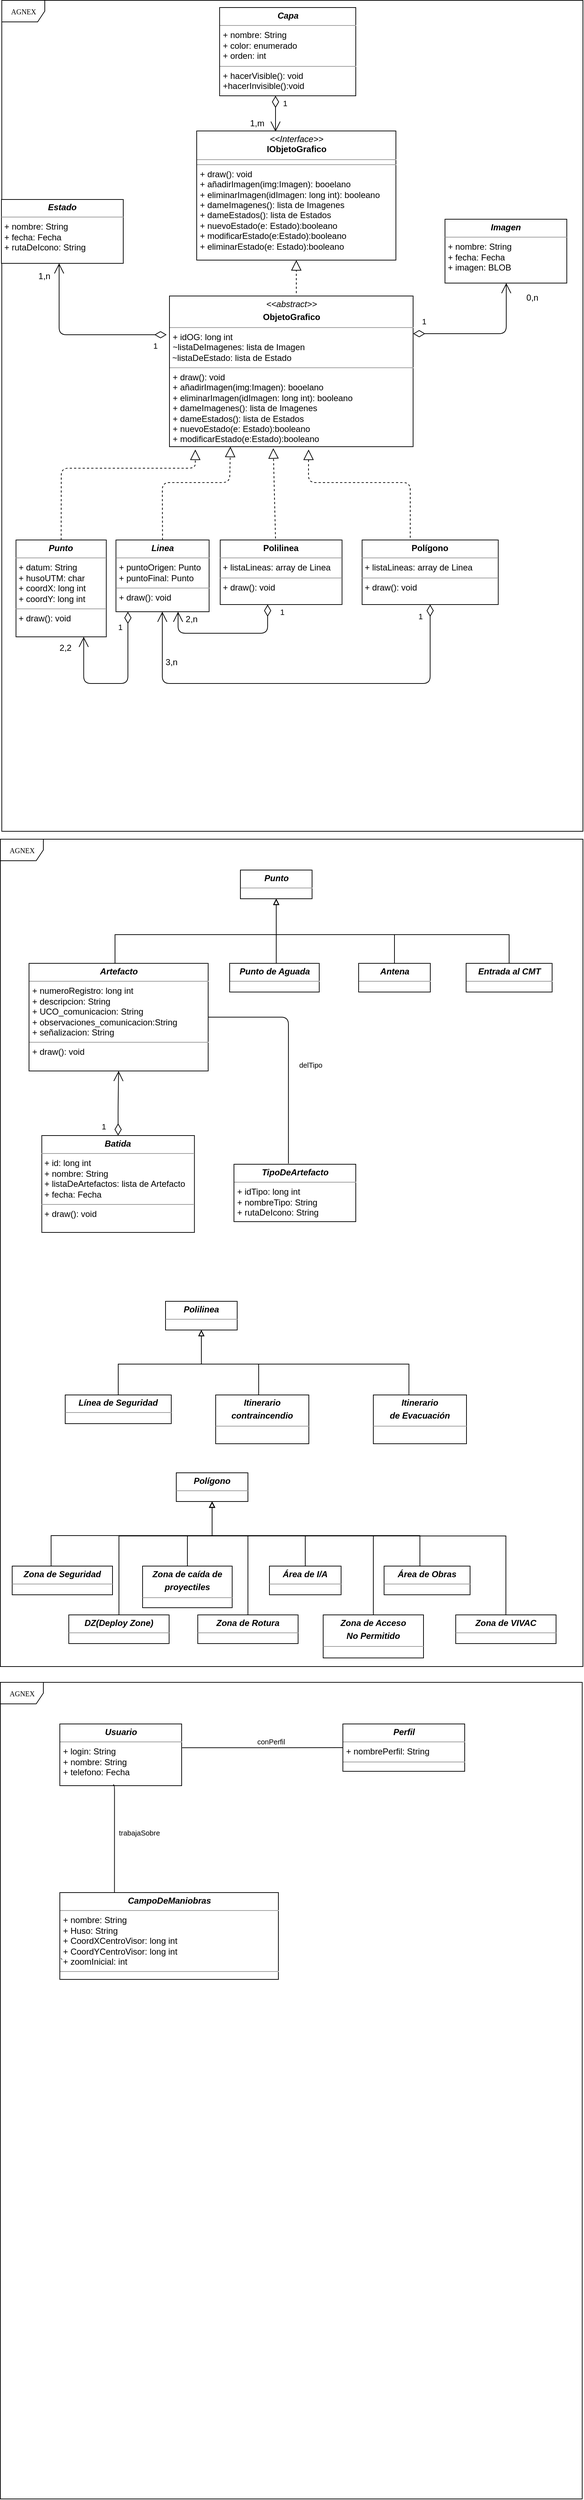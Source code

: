 <mxfile version="10.6.7" type="github"><diagram id="vqBGQb1FzvL7Ljdm6LTA" name="Page-1"><mxGraphModel dx="6148" dy="6782" grid="1" gridSize="10" guides="1" tooltips="1" connect="1" arrows="1" fold="1" page="1" pageScale="1" pageWidth="827" pageHeight="1169" math="0" shadow="0"><root><mxCell id="0"/><mxCell id="1" parent="0"/><mxCell id="7-GT6X-bDCoJMq0EPMVF-42" value="" style="group" vertex="1" connectable="0" parent="1"><mxGeometry x="-3296.5" y="-2316.5" width="812" height="1138" as="geometry"/></mxCell><mxCell id="k37dLwFbjUtoo7K9UhZZ-8" value="AGNEX" style="shape=umlFrame;whiteSpace=wrap;html=1;rounded=0;shadow=0;comic=0;labelBackgroundColor=none;strokeColor=#000000;strokeWidth=1;fillColor=#ffffff;fontFamily=Verdana;fontSize=10;fontColor=#000000;align=center;" parent="7-GT6X-bDCoJMq0EPMVF-42" vertex="1"><mxGeometry width="812" height="1138" as="geometry"/></mxCell><mxCell id="7-GT6X-bDCoJMq0EPMVF-41" value="" style="group" vertex="1" connectable="0" parent="7-GT6X-bDCoJMq0EPMVF-42"><mxGeometry x="83" y="58" width="565" height="356" as="geometry"/></mxCell><mxCell id="A1we05iBQHBlX38w_cTL-66" value="&lt;p style=&quot;margin: 0px ; margin-top: 4px ; text-align: center&quot;&gt;&lt;i&gt;&lt;b&gt;Usuario&lt;/b&gt;&lt;/i&gt;&lt;/p&gt;&lt;hr size=&quot;1&quot;&gt;&lt;p style=&quot;margin: 0px ; margin-left: 4px&quot;&gt;+ login: String&lt;br&gt;&lt;/p&gt;&lt;p style=&quot;margin: 0px ; margin-left: 4px&quot;&gt;+ nombre: String&lt;br&gt;+ telefono: Fecha&lt;br&gt;&lt;/p&gt;&lt;br&gt;&lt;hr size=&quot;1&quot;&gt;" style="verticalAlign=top;align=left;overflow=fill;fontSize=12;fontFamily=Helvetica;html=1;rounded=0;shadow=0;comic=0;labelBackgroundColor=none;strokeColor=#000000;strokeWidth=1;fillColor=#ffffff;" parent="7-GT6X-bDCoJMq0EPMVF-41" vertex="1"><mxGeometry width="170" height="86" as="geometry"/></mxCell><mxCell id="A1we05iBQHBlX38w_cTL-67" value="&lt;p style=&quot;margin: 0px ; margin-top: 4px ; text-align: center&quot;&gt;&lt;i&gt;&lt;b&gt;Perfil&lt;/b&gt;&lt;/i&gt;&lt;br&gt;&lt;/p&gt;&lt;hr size=&quot;1&quot;&gt;&lt;p style=&quot;margin: 0px ; margin-left: 4px&quot;&gt;+ nombrePerfil: String&lt;br&gt;&lt;/p&gt;&lt;hr size=&quot;1&quot;&gt;" style="verticalAlign=top;align=left;overflow=fill;fontSize=12;fontFamily=Helvetica;html=1;rounded=0;shadow=0;comic=0;labelBackgroundColor=none;strokeColor=#000000;strokeWidth=1;fillColor=#ffffff;" parent="7-GT6X-bDCoJMq0EPMVF-41" vertex="1"><mxGeometry x="395" width="170" height="66" as="geometry"/></mxCell><mxCell id="A1we05iBQHBlX38w_cTL-68" value="" style="endArrow=none;html=1;edgeStyle=orthogonalEdgeStyle;entryX=0;entryY=0.5;entryDx=0;entryDy=0;exitX=1.004;exitY=0.385;exitDx=0;exitDy=0;exitPerimeter=0;" parent="7-GT6X-bDCoJMq0EPMVF-41" source="A1we05iBQHBlX38w_cTL-66" target="A1we05iBQHBlX38w_cTL-67" edge="1"><mxGeometry relative="1" as="geometry"><mxPoint x="175" y="33" as="sourcePoint"/><mxPoint x="325" y="36" as="targetPoint"/></mxGeometry></mxCell><mxCell id="A1we05iBQHBlX38w_cTL-69" value="conPerfil" style="resizable=0;html=1;align=right;verticalAlign=bottom;labelBackgroundColor=#ffffff;fontSize=10;" parent="A1we05iBQHBlX38w_cTL-68" connectable="0" vertex="1"><mxGeometry x="1" relative="1" as="geometry"><mxPoint x="-80" as="offset"/></mxGeometry></mxCell><mxCell id="A1we05iBQHBlX38w_cTL-70" value="&lt;p style=&quot;margin: 0px ; margin-top: 4px ; text-align: center&quot;&gt;&lt;i&gt;&lt;b&gt;CampoDeManiobras&lt;/b&gt;&lt;/i&gt;&lt;br&gt;&lt;/p&gt;&lt;hr size=&quot;1&quot;&gt;&lt;p style=&quot;margin: 0px ; margin-left: 4px&quot;&gt;+ nombre: String&lt;br&gt;&lt;/p&gt;&lt;p style=&quot;margin: 0px ; margin-left: 4px&quot;&gt;+ Huso: String&lt;br&gt;+ CoordXCentroVisor: long int&lt;/p&gt;&lt;p style=&quot;margin: 0px ; margin-left: 4px&quot;&gt;+ CoordYCentroVisor: long int&lt;br&gt;&lt;/p&gt;`+ zoomInicial: int&lt;br&gt;&lt;hr size=&quot;1&quot;&gt;" style="verticalAlign=top;align=left;overflow=fill;fontSize=12;fontFamily=Helvetica;html=1;rounded=0;shadow=0;comic=0;labelBackgroundColor=none;strokeColor=#000000;strokeWidth=1;fillColor=#ffffff;" parent="7-GT6X-bDCoJMq0EPMVF-41" vertex="1"><mxGeometry y="235" width="305" height="121" as="geometry"/></mxCell><mxCell id="A1we05iBQHBlX38w_cTL-71" value="" style="endArrow=none;html=1;edgeStyle=orthogonalEdgeStyle;exitX=0.437;exitY=0.987;exitDx=0;exitDy=0;exitPerimeter=0;entryX=0.25;entryY=0;entryDx=0;entryDy=0;" parent="7-GT6X-bDCoJMq0EPMVF-41" source="A1we05iBQHBlX38w_cTL-66" target="A1we05iBQHBlX38w_cTL-70" edge="1"><mxGeometry relative="1" as="geometry"><mxPoint x="15" y="156" as="sourcePoint"/><mxPoint x="175" y="156" as="targetPoint"/><Array as="points"><mxPoint x="77" y="85"/></Array></mxGeometry></mxCell><mxCell id="A1we05iBQHBlX38w_cTL-72" value="trabajaSobre" style="resizable=0;html=1;align=left;verticalAlign=bottom;labelBackgroundColor=#ffffff;fontSize=10;" parent="A1we05iBQHBlX38w_cTL-71" connectable="0" vertex="1"><mxGeometry x="-1" relative="1" as="geometry"><mxPoint x="6" y="75.5" as="offset"/></mxGeometry></mxCell><mxCell id="7-GT6X-bDCoJMq0EPMVF-43" value="" style="group" vertex="1" connectable="0" parent="1"><mxGeometry x="-3296.5" y="-3491.5" width="813" height="1153" as="geometry"/></mxCell><mxCell id="k37dLwFbjUtoo7K9UhZZ-7" value="AGNEX" style="shape=umlFrame;whiteSpace=wrap;html=1;rounded=0;shadow=0;comic=0;labelBackgroundColor=none;strokeColor=#000000;strokeWidth=1;fillColor=#ffffff;fontFamily=Verdana;fontSize=10;fontColor=#000000;align=center;" parent="7-GT6X-bDCoJMq0EPMVF-43" vertex="1"><mxGeometry width="813" height="1153" as="geometry"/></mxCell><mxCell id="A1we05iBQHBlX38w_cTL-45" value="&lt;p style=&quot;margin: 0px ; margin-top: 4px ; text-align: center&quot;&gt;&lt;i&gt;&lt;b&gt;Batida&lt;/b&gt;&lt;/i&gt;&lt;br&gt;&lt;/p&gt;&lt;hr size=&quot;1&quot;&gt;&lt;p style=&quot;margin: 0px ; margin-left: 4px&quot;&gt;+ id: long int&lt;br&gt;&lt;/p&gt;&lt;p style=&quot;margin: 0px ; margin-left: 4px&quot;&gt;+ nombre: String&lt;br&gt;&lt;/p&gt;&lt;p style=&quot;margin: 0px ; margin-left: 4px&quot;&gt;+ listaDeArtefactos: lista de Artefacto&lt;br&gt;+ fecha: Fecha&lt;/p&gt;&lt;hr size=&quot;1&quot;&gt;&lt;p style=&quot;margin: 0px ; margin-left: 4px&quot;&gt;+ draw(): void&lt;br&gt;&lt;/p&gt;" style="verticalAlign=top;align=left;overflow=fill;fontSize=12;fontFamily=Helvetica;html=1;rounded=0;shadow=0;comic=0;labelBackgroundColor=none;strokeColor=#000000;strokeWidth=1;fillColor=#ffffff;" parent="7-GT6X-bDCoJMq0EPMVF-43" vertex="1"><mxGeometry x="57.824" y="413" width="213" height="135" as="geometry"/></mxCell><mxCell id="A1we05iBQHBlX38w_cTL-47" value="1" style="endArrow=open;html=1;endSize=12;startArrow=diamondThin;startSize=14;startFill=0;edgeStyle=orthogonalEdgeStyle;align=left;verticalAlign=bottom;entryX=0.5;entryY=1;entryDx=0;entryDy=0;exitX=0.5;exitY=0;exitDx=0;exitDy=0;" parent="7-GT6X-bDCoJMq0EPMVF-43" source="A1we05iBQHBlX38w_cTL-45" target="7-GT6X-bDCoJMq0EPMVF-14" edge="1"><mxGeometry x="-0.255" y="39" relative="1" as="geometry"><mxPoint x="1014.824" y="-563.5" as="sourcePoint"/><mxPoint x="1174.824" y="-563.5" as="targetPoint"/><Array as="points"><mxPoint x="165" y="373"/><mxPoint x="165" y="373"/></Array><mxPoint x="14" y="30" as="offset"/></mxGeometry></mxCell><mxCell id="7-GT6X-bDCoJMq0EPMVF-15" value="" style="group" vertex="1" connectable="0" parent="7-GT6X-bDCoJMq0EPMVF-43"><mxGeometry x="90.5" y="644" width="560" height="198.5" as="geometry"/></mxCell><mxCell id="A1we05iBQHBlX38w_cTL-29" value="&lt;p style=&quot;margin: 0px ; margin-top: 4px ; text-align: center&quot;&gt;&lt;i&gt;&lt;b&gt;Polilinea&lt;/b&gt;&lt;/i&gt;&lt;/p&gt;&lt;hr size=&quot;1&quot;&gt;" style="verticalAlign=top;align=left;overflow=fill;fontSize=12;fontFamily=Helvetica;html=1;rounded=0;shadow=0;comic=0;labelBackgroundColor=none;strokeColor=#000000;strokeWidth=1;fillColor=#ffffff;" parent="7-GT6X-bDCoJMq0EPMVF-15" vertex="1"><mxGeometry x="140" width="100" height="40" as="geometry"/></mxCell><mxCell id="A1we05iBQHBlX38w_cTL-30" style="edgeStyle=orthogonalEdgeStyle;rounded=0;jumpStyle=sharp;orthogonalLoop=1;jettySize=auto;html=1;entryX=0.5;entryY=1;entryDx=0;entryDy=0;startFill=0;endArrow=block;endFill=0;" parent="7-GT6X-bDCoJMq0EPMVF-15" source="A1we05iBQHBlX38w_cTL-31" target="A1we05iBQHBlX38w_cTL-29" edge="1"><mxGeometry relative="1" as="geometry"><Array as="points"><mxPoint x="270" y="87.5"/><mxPoint x="190" y="87.5"/></Array></mxGeometry></mxCell><mxCell id="A1we05iBQHBlX38w_cTL-31" value="&lt;p style=&quot;margin: 0px ; margin-top: 4px ; text-align: center&quot;&gt;&lt;i&gt;&lt;b&gt;Itinerario &lt;br&gt;&lt;/b&gt;&lt;/i&gt;&lt;/p&gt;&lt;p style=&quot;margin: 0px ; margin-top: 4px ; text-align: center&quot;&gt;&lt;i&gt;&lt;b&gt;contraincendio&lt;br&gt;&lt;/b&gt;&lt;/i&gt;&lt;/p&gt;&lt;hr size=&quot;1&quot;&gt;" style="verticalAlign=top;align=left;overflow=fill;fontSize=12;fontFamily=Helvetica;html=1;rounded=0;shadow=0;comic=0;labelBackgroundColor=none;strokeColor=#000000;strokeWidth=1;fillColor=#ffffff;" parent="7-GT6X-bDCoJMq0EPMVF-15" vertex="1"><mxGeometry x="210" y="130.5" width="130" height="68" as="geometry"/></mxCell><mxCell id="A1we05iBQHBlX38w_cTL-32" style="edgeStyle=orthogonalEdgeStyle;rounded=0;orthogonalLoop=1;jettySize=auto;html=1;shadow=0;startArrow=none;startFill=0;startSize=10;endArrow=block;endFill=0;" parent="7-GT6X-bDCoJMq0EPMVF-15" target="A1we05iBQHBlX38w_cTL-29" edge="1"><mxGeometry relative="1" as="geometry"><Array as="points"><mxPoint x="480" y="87.5"/><mxPoint x="190" y="87.5"/></Array><mxPoint x="479.667" y="130" as="sourcePoint"/></mxGeometry></mxCell><mxCell id="A1we05iBQHBlX38w_cTL-33" style="edgeStyle=orthogonalEdgeStyle;rounded=0;orthogonalLoop=1;jettySize=auto;html=1;shadow=0;startArrow=none;startFill=0;startSize=10;endArrow=block;endFill=0;entryX=0.5;entryY=1;entryDx=0;entryDy=0;" parent="7-GT6X-bDCoJMq0EPMVF-15" source="A1we05iBQHBlX38w_cTL-34" target="A1we05iBQHBlX38w_cTL-29" edge="1"><mxGeometry relative="1" as="geometry"><mxPoint x="190" y="50" as="targetPoint"/><Array as="points"><mxPoint x="74" y="87.5"/><mxPoint x="190" y="87.5"/></Array><mxPoint x="-34.793" y="130" as="sourcePoint"/></mxGeometry></mxCell><mxCell id="A1we05iBQHBlX38w_cTL-34" value="&lt;p style=&quot;margin: 0px ; margin-top: 4px ; text-align: center&quot;&gt;&lt;i&gt;&lt;b&gt;Línea de Seguridad&lt;br&gt;&lt;/b&gt;&lt;/i&gt;&lt;/p&gt;&lt;hr size=&quot;1&quot;&gt;" style="verticalAlign=top;align=left;overflow=fill;fontSize=12;fontFamily=Helvetica;html=1;rounded=0;shadow=0;comic=0;labelBackgroundColor=none;strokeColor=#000000;strokeWidth=1;fillColor=#ffffff;" parent="7-GT6X-bDCoJMq0EPMVF-15" vertex="1"><mxGeometry y="130.5" width="148" height="40" as="geometry"/></mxCell><mxCell id="A1we05iBQHBlX38w_cTL-44" value="&lt;p style=&quot;margin: 0px ; margin-top: 4px ; text-align: center&quot;&gt;&lt;i&gt;&lt;b&gt;Itinerario &lt;br&gt;&lt;/b&gt;&lt;/i&gt;&lt;/p&gt;&lt;p style=&quot;margin: 0px ; margin-top: 4px ; text-align: center&quot;&gt;&lt;i&gt;&lt;b&gt;de Evacuación&lt;br&gt;&lt;/b&gt;&lt;/i&gt;&lt;/p&gt;&lt;hr size=&quot;1&quot;&gt;" style="verticalAlign=top;align=left;overflow=fill;fontSize=12;fontFamily=Helvetica;html=1;rounded=0;shadow=0;comic=0;labelBackgroundColor=none;strokeColor=#000000;strokeWidth=1;fillColor=#ffffff;" parent="7-GT6X-bDCoJMq0EPMVF-15" vertex="1"><mxGeometry x="430" y="130.5" width="130" height="68" as="geometry"/></mxCell><mxCell id="7-GT6X-bDCoJMq0EPMVF-16" value="" style="group" vertex="1" connectable="0" parent="7-GT6X-bDCoJMq0EPMVF-43"><mxGeometry x="16.5" y="883" width="759" height="258" as="geometry"/></mxCell><mxCell id="A1we05iBQHBlX38w_cTL-35" value="&lt;p style=&quot;margin: 0px ; margin-top: 4px ; text-align: center&quot;&gt;&lt;i&gt;&lt;b&gt;Polígono&lt;/b&gt;&lt;/i&gt;&lt;/p&gt;&lt;hr size=&quot;1&quot;&gt;" style="verticalAlign=top;align=left;overflow=fill;fontSize=12;fontFamily=Helvetica;html=1;rounded=0;shadow=0;comic=0;labelBackgroundColor=none;strokeColor=#000000;strokeWidth=1;fillColor=#ffffff;" parent="7-GT6X-bDCoJMq0EPMVF-16" vertex="1"><mxGeometry x="229" width="100" height="40" as="geometry"/></mxCell><mxCell id="A1we05iBQHBlX38w_cTL-36" value="&lt;p style=&quot;margin: 0px ; margin-top: 4px ; text-align: center&quot;&gt;&lt;i&gt;&lt;b&gt;Zona de Seguridad&lt;br&gt;&lt;/b&gt;&lt;/i&gt;&lt;/p&gt;&lt;hr size=&quot;1&quot;&gt;" style="verticalAlign=top;align=left;overflow=fill;fontSize=12;fontFamily=Helvetica;html=1;rounded=0;shadow=0;comic=0;labelBackgroundColor=none;strokeColor=#000000;strokeWidth=1;fillColor=#ffffff;" parent="7-GT6X-bDCoJMq0EPMVF-16" vertex="1"><mxGeometry y="130" width="140" height="40" as="geometry"/></mxCell><mxCell id="A1we05iBQHBlX38w_cTL-37" style="edgeStyle=orthogonalEdgeStyle;rounded=0;jumpStyle=sharp;orthogonalLoop=1;jettySize=auto;html=1;entryX=0.5;entryY=1;entryDx=0;entryDy=0;startFill=0;endArrow=block;endFill=0;" parent="7-GT6X-bDCoJMq0EPMVF-16" source="A1we05iBQHBlX38w_cTL-38" target="A1we05iBQHBlX38w_cTL-35" edge="1"><mxGeometry relative="1" as="geometry"><Array as="points"><mxPoint x="409" y="87.5"/><mxPoint x="279" y="87.5"/></Array></mxGeometry></mxCell><mxCell id="A1we05iBQHBlX38w_cTL-38" value="&lt;p style=&quot;margin: 0px ; margin-top: 4px ; text-align: center&quot;&gt;&lt;i&gt;&lt;b&gt;Área de I/A&lt;br&gt;&lt;/b&gt;&lt;/i&gt;&lt;/p&gt;&lt;hr size=&quot;1&quot;&gt;" style="verticalAlign=top;align=left;overflow=fill;fontSize=12;fontFamily=Helvetica;html=1;rounded=0;shadow=0;comic=0;labelBackgroundColor=none;strokeColor=#000000;strokeWidth=1;fillColor=#ffffff;" parent="7-GT6X-bDCoJMq0EPMVF-16" vertex="1"><mxGeometry x="359" y="130" width="100" height="40" as="geometry"/></mxCell><mxCell id="A1we05iBQHBlX38w_cTL-39" style="edgeStyle=orthogonalEdgeStyle;rounded=0;orthogonalLoop=1;jettySize=auto;html=1;shadow=0;startArrow=none;startFill=0;startSize=10;endArrow=block;endFill=0;" parent="7-GT6X-bDCoJMq0EPMVF-16" source="A1we05iBQHBlX38w_cTL-40" target="A1we05iBQHBlX38w_cTL-35" edge="1"><mxGeometry relative="1" as="geometry"><Array as="points"><mxPoint x="569" y="87.5"/><mxPoint x="279" y="87.5"/></Array></mxGeometry></mxCell><mxCell id="A1we05iBQHBlX38w_cTL-40" value="&lt;p style=&quot;margin: 0px ; margin-top: 4px ; text-align: center&quot;&gt;&lt;i&gt;&lt;b&gt;Área de Obras&lt;br&gt;&lt;/b&gt;&lt;/i&gt;&lt;/p&gt;&lt;hr size=&quot;1&quot;&gt;" style="verticalAlign=top;align=left;overflow=fill;fontSize=12;fontFamily=Helvetica;html=1;rounded=0;shadow=0;comic=0;labelBackgroundColor=none;strokeColor=#000000;strokeWidth=1;fillColor=#ffffff;" parent="7-GT6X-bDCoJMq0EPMVF-16" vertex="1"><mxGeometry x="519" y="130" width="120" height="40" as="geometry"/></mxCell><mxCell id="A1we05iBQHBlX38w_cTL-41" style="edgeStyle=orthogonalEdgeStyle;rounded=0;orthogonalLoop=1;jettySize=auto;html=1;shadow=0;startArrow=none;startFill=0;startSize=10;endArrow=block;endFill=0;entryX=0.5;entryY=1;entryDx=0;entryDy=0;" parent="7-GT6X-bDCoJMq0EPMVF-16" target="A1we05iBQHBlX38w_cTL-35" edge="1"><mxGeometry relative="1" as="geometry"><mxPoint x="279" y="50" as="targetPoint"/><Array as="points"><mxPoint x="54" y="87.5"/><mxPoint x="279" y="87.5"/></Array><mxPoint x="54.333" y="129.5" as="sourcePoint"/></mxGeometry></mxCell><mxCell id="A1we05iBQHBlX38w_cTL-42" style="edgeStyle=orthogonalEdgeStyle;rounded=0;orthogonalLoop=1;jettySize=auto;html=1;entryX=0.5;entryY=1;entryDx=0;entryDy=0;startArrow=none;startFill=0;endArrow=block;endFill=0;jumpStyle=sharp;" parent="7-GT6X-bDCoJMq0EPMVF-16" source="A1we05iBQHBlX38w_cTL-43" target="A1we05iBQHBlX38w_cTL-35" edge="1"><mxGeometry relative="1" as="geometry"><Array as="points"><mxPoint x="244" y="87.5"/><mxPoint x="279" y="87.5"/></Array></mxGeometry></mxCell><mxCell id="A1we05iBQHBlX38w_cTL-43" value="&lt;p style=&quot;margin: 0px ; margin-top: 4px ; text-align: center&quot;&gt;&lt;i&gt;&lt;b&gt;Zona de caída de&lt;/b&gt;&lt;/i&gt;&lt;/p&gt;&lt;p style=&quot;margin: 0px ; margin-top: 4px ; text-align: center&quot;&gt;&lt;i&gt;&lt;b&gt;proyectiles&lt;br&gt;&lt;/b&gt;&lt;/i&gt;&lt;/p&gt;&lt;hr size=&quot;1&quot;&gt;" style="verticalAlign=top;align=left;overflow=fill;fontSize=12;fontFamily=Helvetica;html=1;rounded=0;shadow=0;comic=0;labelBackgroundColor=none;strokeColor=#000000;strokeWidth=1;fillColor=#ffffff;" parent="7-GT6X-bDCoJMq0EPMVF-16" vertex="1"><mxGeometry x="182" y="130" width="125" height="58" as="geometry"/></mxCell><mxCell id="A1we05iBQHBlX38w_cTL-48" style="edgeStyle=orthogonalEdgeStyle;rounded=0;jumpStyle=sharp;orthogonalLoop=1;jettySize=auto;html=1;entryX=0.5;entryY=1;entryDx=0;entryDy=0;startFill=0;endArrow=block;endFill=0;" parent="7-GT6X-bDCoJMq0EPMVF-16" source="A1we05iBQHBlX38w_cTL-49" target="A1we05iBQHBlX38w_cTL-35" edge="1"><mxGeometry relative="1" as="geometry"><Array as="points"><mxPoint x="149" y="88"/><mxPoint x="279" y="88"/></Array></mxGeometry></mxCell><mxCell id="A1we05iBQHBlX38w_cTL-49" value="&lt;p style=&quot;margin: 0px ; margin-top: 4px ; text-align: center&quot;&gt;&lt;i&gt;&lt;b&gt;DZ(Deploy Zone)&lt;br&gt;&lt;/b&gt;&lt;/i&gt;&lt;/p&gt;&lt;hr size=&quot;1&quot;&gt;" style="verticalAlign=top;align=left;overflow=fill;fontSize=12;fontFamily=Helvetica;html=1;rounded=0;shadow=0;comic=0;labelBackgroundColor=none;strokeColor=#000000;strokeWidth=1;fillColor=#ffffff;" parent="7-GT6X-bDCoJMq0EPMVF-16" vertex="1"><mxGeometry x="79" y="198" width="140" height="40" as="geometry"/></mxCell><mxCell id="A1we05iBQHBlX38w_cTL-50" style="edgeStyle=orthogonalEdgeStyle;rounded=0;jumpStyle=sharp;orthogonalLoop=1;jettySize=auto;html=1;startFill=0;endArrow=block;endFill=0;" parent="7-GT6X-bDCoJMq0EPMVF-16" source="A1we05iBQHBlX38w_cTL-51" target="A1we05iBQHBlX38w_cTL-35" edge="1"><mxGeometry relative="1" as="geometry"><Array as="points"><mxPoint x="329" y="88"/><mxPoint x="279" y="88"/></Array></mxGeometry></mxCell><mxCell id="A1we05iBQHBlX38w_cTL-51" value="&lt;p style=&quot;margin: 0px ; margin-top: 4px ; text-align: center&quot;&gt;&lt;i&gt;&lt;b&gt;Zona de Rotura&lt;br&gt;&lt;/b&gt;&lt;/i&gt;&lt;/p&gt;&lt;hr size=&quot;1&quot;&gt;" style="verticalAlign=top;align=left;overflow=fill;fontSize=12;fontFamily=Helvetica;html=1;rounded=0;shadow=0;comic=0;labelBackgroundColor=none;strokeColor=#000000;strokeWidth=1;fillColor=#ffffff;" parent="7-GT6X-bDCoJMq0EPMVF-16" vertex="1"><mxGeometry x="259" y="198" width="140" height="40" as="geometry"/></mxCell><mxCell id="A1we05iBQHBlX38w_cTL-52" style="edgeStyle=orthogonalEdgeStyle;rounded=0;jumpStyle=sharp;orthogonalLoop=1;jettySize=auto;html=1;startFill=0;endArrow=block;endFill=0;" parent="7-GT6X-bDCoJMq0EPMVF-16" source="A1we05iBQHBlX38w_cTL-53" target="A1we05iBQHBlX38w_cTL-35" edge="1"><mxGeometry relative="1" as="geometry"><Array as="points"><mxPoint x="504" y="88"/><mxPoint x="279" y="88"/></Array></mxGeometry></mxCell><mxCell id="A1we05iBQHBlX38w_cTL-53" value="&lt;p style=&quot;margin: 0px ; margin-top: 4px ; text-align: center&quot;&gt;&lt;i&gt;&lt;b&gt;Zona de Acceso&lt;/b&gt;&lt;/i&gt;&lt;/p&gt;&lt;p style=&quot;margin: 0px ; margin-top: 4px ; text-align: center&quot;&gt;&lt;i&gt;&lt;b&gt;No Permitido&lt;br&gt;&lt;/b&gt;&lt;/i&gt;&lt;/p&gt;&lt;hr size=&quot;1&quot;&gt;" style="verticalAlign=top;align=left;overflow=fill;fontSize=12;fontFamily=Helvetica;html=1;rounded=0;shadow=0;comic=0;labelBackgroundColor=none;strokeColor=#000000;strokeWidth=1;fillColor=#ffffff;" parent="7-GT6X-bDCoJMq0EPMVF-16" vertex="1"><mxGeometry x="434" y="198" width="140" height="60" as="geometry"/></mxCell><mxCell id="A1we05iBQHBlX38w_cTL-54" style="edgeStyle=orthogonalEdgeStyle;rounded=0;jumpStyle=sharp;orthogonalLoop=1;jettySize=auto;html=1;startFill=0;endArrow=block;endFill=0;" parent="7-GT6X-bDCoJMq0EPMVF-16" source="A1we05iBQHBlX38w_cTL-55" target="A1we05iBQHBlX38w_cTL-35" edge="1"><mxGeometry relative="1" as="geometry"><Array as="points"><mxPoint x="689" y="88"/><mxPoint x="279" y="88"/></Array></mxGeometry></mxCell><mxCell id="A1we05iBQHBlX38w_cTL-55" value="&lt;p style=&quot;margin: 0px ; margin-top: 4px ; text-align: center&quot;&gt;&lt;i&gt;&lt;b&gt;Zona de VIVAC&lt;br&gt;&lt;/b&gt;&lt;/i&gt;&lt;/p&gt;&lt;hr size=&quot;1&quot;&gt;" style="verticalAlign=top;align=left;overflow=fill;fontSize=12;fontFamily=Helvetica;html=1;rounded=0;shadow=0;comic=0;labelBackgroundColor=none;strokeColor=#000000;strokeWidth=1;fillColor=#ffffff;" parent="7-GT6X-bDCoJMq0EPMVF-16" vertex="1"><mxGeometry x="619" y="198" width="140" height="40" as="geometry"/></mxCell><mxCell id="7-GT6X-bDCoJMq0EPMVF-6" value="&lt;p style=&quot;margin: 0px ; margin-top: 4px ; text-align: center&quot;&gt;&lt;i&gt;&lt;b&gt;Punto&lt;/b&gt;&lt;/i&gt;&lt;b&gt;&lt;/b&gt;&lt;/p&gt;&lt;hr size=&quot;1&quot;&gt;" style="verticalAlign=top;align=left;overflow=fill;fontSize=12;fontFamily=Helvetica;html=1;rounded=0;shadow=0;comic=0;labelBackgroundColor=none;strokeColor=#000000;strokeWidth=1;fillColor=#ffffff;" vertex="1" parent="7-GT6X-bDCoJMq0EPMVF-43"><mxGeometry x="335" y="43" width="100" height="40" as="geometry"/></mxCell><mxCell id="7-GT6X-bDCoJMq0EPMVF-7" style="edgeStyle=orthogonalEdgeStyle;rounded=0;orthogonalLoop=1;jettySize=auto;html=1;entryX=0.5;entryY=1;entryDx=0;entryDy=0;shadow=0;startArrow=none;startFill=0;startSize=10;endArrow=block;endFill=0;" edge="1" parent="7-GT6X-bDCoJMq0EPMVF-43" source="7-GT6X-bDCoJMq0EPMVF-8" target="7-GT6X-bDCoJMq0EPMVF-6"><mxGeometry relative="1" as="geometry"><Array as="points"><mxPoint x="385" y="153"/><mxPoint x="385" y="153"/></Array></mxGeometry></mxCell><mxCell id="7-GT6X-bDCoJMq0EPMVF-8" value="&lt;p style=&quot;margin: 0px ; margin-top: 4px ; text-align: center&quot;&gt;&lt;i&gt;&lt;b&gt;Punto de Aguada&lt;br&gt;&lt;/b&gt;&lt;/i&gt;&lt;/p&gt;&lt;hr size=&quot;1&quot;&gt;" style="verticalAlign=top;align=left;overflow=fill;fontSize=12;fontFamily=Helvetica;html=1;rounded=0;shadow=0;comic=0;labelBackgroundColor=none;strokeColor=#000000;strokeWidth=1;fillColor=#ffffff;" vertex="1" parent="7-GT6X-bDCoJMq0EPMVF-43"><mxGeometry x="320" y="173" width="125" height="40" as="geometry"/></mxCell><mxCell id="7-GT6X-bDCoJMq0EPMVF-9" style="edgeStyle=orthogonalEdgeStyle;rounded=0;jumpStyle=sharp;orthogonalLoop=1;jettySize=auto;html=1;entryX=0.5;entryY=1;entryDx=0;entryDy=0;startFill=0;endArrow=block;endFill=0;" edge="1" parent="7-GT6X-bDCoJMq0EPMVF-43" source="7-GT6X-bDCoJMq0EPMVF-10" target="7-GT6X-bDCoJMq0EPMVF-6"><mxGeometry relative="1" as="geometry"><Array as="points"><mxPoint x="550" y="133"/><mxPoint x="385" y="133"/></Array></mxGeometry></mxCell><mxCell id="7-GT6X-bDCoJMq0EPMVF-10" value="&lt;p style=&quot;margin: 0px ; margin-top: 4px ; text-align: center&quot;&gt;&lt;i&gt;&lt;b&gt;Antena&lt;br&gt;&lt;/b&gt;&lt;/i&gt;&lt;/p&gt;&lt;hr size=&quot;1&quot;&gt;" style="verticalAlign=top;align=left;overflow=fill;fontSize=12;fontFamily=Helvetica;html=1;rounded=0;shadow=0;comic=0;labelBackgroundColor=none;strokeColor=#000000;strokeWidth=1;fillColor=#ffffff;" vertex="1" parent="7-GT6X-bDCoJMq0EPMVF-43"><mxGeometry x="500" y="173" width="100" height="40" as="geometry"/></mxCell><mxCell id="7-GT6X-bDCoJMq0EPMVF-11" style="edgeStyle=orthogonalEdgeStyle;rounded=0;orthogonalLoop=1;jettySize=auto;html=1;shadow=0;startArrow=none;startFill=0;startSize=10;endArrow=block;endFill=0;" edge="1" parent="7-GT6X-bDCoJMq0EPMVF-43" source="7-GT6X-bDCoJMq0EPMVF-12" target="7-GT6X-bDCoJMq0EPMVF-6"><mxGeometry relative="1" as="geometry"><Array as="points"><mxPoint x="710" y="133"/><mxPoint x="385" y="133"/></Array></mxGeometry></mxCell><mxCell id="7-GT6X-bDCoJMq0EPMVF-12" value="&lt;p style=&quot;margin: 0px ; margin-top: 4px ; text-align: center&quot;&gt;&lt;i&gt;&lt;b&gt;Entrada al CMT&lt;br&gt;&lt;/b&gt;&lt;/i&gt;&lt;/p&gt;&lt;hr size=&quot;1&quot;&gt;" style="verticalAlign=top;align=left;overflow=fill;fontSize=12;fontFamily=Helvetica;html=1;rounded=0;shadow=0;comic=0;labelBackgroundColor=none;strokeColor=#000000;strokeWidth=1;fillColor=#ffffff;" vertex="1" parent="7-GT6X-bDCoJMq0EPMVF-43"><mxGeometry x="650" y="173" width="120" height="40" as="geometry"/></mxCell><mxCell id="7-GT6X-bDCoJMq0EPMVF-13" style="edgeStyle=orthogonalEdgeStyle;rounded=0;orthogonalLoop=1;jettySize=auto;html=1;shadow=0;startArrow=none;startFill=0;startSize=10;endArrow=block;endFill=0;entryX=0.5;entryY=1;entryDx=0;entryDy=0;" edge="1" parent="7-GT6X-bDCoJMq0EPMVF-43" source="7-GT6X-bDCoJMq0EPMVF-14" target="7-GT6X-bDCoJMq0EPMVF-6"><mxGeometry relative="1" as="geometry"><mxPoint x="385" y="93" as="targetPoint"/><Array as="points"><mxPoint x="160" y="133"/><mxPoint x="385" y="133"/></Array></mxGeometry></mxCell><mxCell id="7-GT6X-bDCoJMq0EPMVF-14" value="&lt;p style=&quot;margin: 0px ; margin-top: 4px ; text-align: center&quot;&gt;&lt;i&gt;&lt;b&gt;Artefacto&lt;/b&gt;&lt;/i&gt;&lt;/p&gt;&lt;hr size=&quot;1&quot;&gt;&lt;p style=&quot;margin: 0px ; margin-left: 4px&quot;&gt;+ numeroRegistro: long int&lt;br&gt;&lt;/p&gt;&lt;p style=&quot;margin: 0px ; margin-left: 4px&quot;&gt;+ descripcion: String&lt;/p&gt;&lt;p style=&quot;margin: 0px ; margin-left: 4px&quot;&gt;+ UCO_comunicacion: String&lt;/p&gt;&lt;p style=&quot;margin: 0px ; margin-left: 4px&quot;&gt;+ observaciones_comunicacion:String&lt;br&gt;&lt;/p&gt;&lt;p style=&quot;margin: 0px ; margin-left: 4px&quot;&gt;+ señalizacion: String&lt;br&gt;&lt;/p&gt;&lt;hr size=&quot;1&quot;&gt;&lt;p style=&quot;margin: 0px ; margin-left: 4px&quot;&gt;+ draw(): void&lt;br&gt;&lt;/p&gt;" style="verticalAlign=top;align=left;overflow=fill;fontSize=12;fontFamily=Helvetica;html=1;rounded=0;shadow=0;comic=0;labelBackgroundColor=none;strokeColor=#000000;strokeWidth=1;fillColor=#ffffff;" vertex="1" parent="7-GT6X-bDCoJMq0EPMVF-43"><mxGeometry x="40" y="173" width="250" height="150" as="geometry"/></mxCell><mxCell id="7-GT6X-bDCoJMq0EPMVF-37" value="&lt;p style=&quot;margin: 0px ; margin-top: 4px ; text-align: center&quot;&gt;&lt;i&gt;&lt;b&gt;TipoDeArtefacto&lt;/b&gt;&lt;/i&gt;&lt;br&gt;&lt;/p&gt;&lt;hr size=&quot;1&quot;&gt;&lt;p style=&quot;margin: 0px ; margin-left: 4px&quot;&gt;+ idTipo: long int&lt;br&gt;&lt;/p&gt;&lt;p style=&quot;margin: 0px ; margin-left: 4px&quot;&gt;+ nombreTipo: String&lt;br&gt;&lt;/p&gt;&lt;p style=&quot;margin: 0px ; margin-left: 4px&quot;&gt;+ rutaDeIcono: String&lt;br&gt;&lt;/p&gt;&lt;br&gt;&lt;hr size=&quot;1&quot;&gt;" style="verticalAlign=top;align=left;overflow=fill;fontSize=12;fontFamily=Helvetica;html=1;rounded=0;shadow=0;comic=0;labelBackgroundColor=none;strokeColor=#000000;strokeWidth=1;fillColor=#ffffff;" vertex="1" parent="7-GT6X-bDCoJMq0EPMVF-43"><mxGeometry x="326" y="453" width="170" height="80" as="geometry"/></mxCell><mxCell id="7-GT6X-bDCoJMq0EPMVF-38" value="" style="endArrow=none;html=1;edgeStyle=orthogonalEdgeStyle;entryX=0.447;entryY=-0.013;entryDx=0;entryDy=0;entryPerimeter=0;" edge="1" parent="7-GT6X-bDCoJMq0EPMVF-43" source="7-GT6X-bDCoJMq0EPMVF-14" target="7-GT6X-bDCoJMq0EPMVF-37"><mxGeometry relative="1" as="geometry"><mxPoint x="233.5" y="465.5" as="sourcePoint"/><mxPoint x="401.5" y="465.5" as="targetPoint"/><Array as="points"><mxPoint x="402" y="248"/></Array></mxGeometry></mxCell><mxCell id="7-GT6X-bDCoJMq0EPMVF-39" value="delTipo" style="resizable=0;html=1;align=right;verticalAlign=bottom;labelBackgroundColor=#ffffff;fontSize=10;" connectable="0" vertex="1" parent="7-GT6X-bDCoJMq0EPMVF-38"><mxGeometry x="1" relative="1" as="geometry"><mxPoint x="48.5" y="-129" as="offset"/></mxGeometry></mxCell><mxCell id="7-GT6X-bDCoJMq0EPMVF-44" value="" style="group" vertex="1" connectable="0" parent="1"><mxGeometry x="-3295" y="-4660.5" width="811.5" height="1158" as="geometry"/></mxCell><mxCell id="A1we05iBQHBlX38w_cTL-1" value="AGNEX" style="shape=umlFrame;whiteSpace=wrap;html=1;rounded=0;shadow=0;comic=0;labelBackgroundColor=none;strokeColor=#000000;strokeWidth=1;fillColor=#ffffff;fontFamily=Verdana;fontSize=10;fontColor=#000000;align=center;" parent="7-GT6X-bDCoJMq0EPMVF-44" vertex="1"><mxGeometry x="0.5" width="811" height="1158" as="geometry"/></mxCell><mxCell id="A1we05iBQHBlX38w_cTL-2" value="&lt;p style=&quot;margin: 0px ; margin-top: 4px ; text-align: center&quot;&gt;&lt;i&gt;&amp;lt;&amp;lt;Interface&amp;gt;&amp;gt;&lt;/i&gt;&lt;br&gt;&lt;b&gt;IObjetoGrafico&lt;/b&gt;&lt;/p&gt;&lt;hr size=&quot;1&quot;&gt;&lt;hr size=&quot;1&quot;&gt;&lt;p style=&quot;margin: 0px ; margin-left: 4px&quot;&gt;+ draw(): void&lt;/p&gt;&lt;p style=&quot;margin: 0px ; margin-left: 4px&quot;&gt;+ añadirImagen(img:Imagen): booelano&lt;br&gt;&lt;/p&gt;&lt;p style=&quot;margin: 0px ; margin-left: 4px&quot;&gt;+ eliminarImagen(idImagen: long int): booleano&lt;br&gt;&lt;/p&gt;&lt;p style=&quot;margin: 0px ; margin-left: 4px&quot;&gt;+ dameImagenes(): lista de Imagenes&lt;/p&gt;&lt;p style=&quot;margin: 0px ; margin-left: 4px&quot;&gt;+ dameEstados(): lista de Estados&lt;/p&gt;&lt;p style=&quot;margin: 0px ; margin-left: 4px&quot;&gt;+ nuevoEstado(e: Estado):booleano&lt;/p&gt;&lt;p style=&quot;margin: 0px ; margin-left: 4px&quot;&gt;+ modificarEstado(e:Estado):booleano&lt;/p&gt;&lt;p style=&quot;margin: 0px ; margin-left: 4px&quot;&gt;+ eliminarEstado(e: Estado):booleano&lt;br&gt;&lt;/p&gt;" style="verticalAlign=top;align=left;overflow=fill;fontSize=12;fontFamily=Helvetica;html=1;rounded=0;shadow=0;comic=0;labelBackgroundColor=none;strokeColor=#000000;strokeWidth=1;fillColor=#ffffff;" parent="7-GT6X-bDCoJMq0EPMVF-44" vertex="1"><mxGeometry x="272.5" y="182" width="278" height="180" as="geometry"/></mxCell><mxCell id="A1we05iBQHBlX38w_cTL-3" value="&lt;p style=&quot;margin: 0px ; margin-top: 4px ; text-align: center&quot;&gt;&lt;i&gt;&lt;b&gt;Capa&lt;/b&gt;&lt;/i&gt;&lt;br&gt;&lt;/p&gt;&lt;hr size=&quot;1&quot;&gt;&lt;p style=&quot;margin: 0px ; margin-left: 4px&quot;&gt;+ nombre: String&lt;br&gt;+ color: enumerado&lt;br&gt;&lt;/p&gt;&lt;p style=&quot;margin: 0px ; margin-left: 4px&quot;&gt;+ orden: int&lt;/p&gt;&lt;hr size=&quot;1&quot;&gt;&lt;p style=&quot;margin: 0px ; margin-left: 4px&quot;&gt;+ hacerVisible(): void&lt;/p&gt;&lt;p style=&quot;margin: 0px ; margin-left: 4px&quot;&gt;+hacerInvisible():void&lt;br&gt;&lt;/p&gt;" style="verticalAlign=top;align=left;overflow=fill;fontSize=12;fontFamily=Helvetica;html=1;rounded=0;shadow=0;comic=0;labelBackgroundColor=none;strokeColor=#000000;strokeWidth=1;fillColor=#ffffff;" parent="7-GT6X-bDCoJMq0EPMVF-44" vertex="1"><mxGeometry x="304.5" y="10" width="190" height="123" as="geometry"/></mxCell><mxCell id="A1we05iBQHBlX38w_cTL-4" value="&lt;p style=&quot;margin: 0px ; margin-top: 4px ; text-align: center&quot;&gt;&lt;i&gt;&lt;b&gt;Linea&lt;/b&gt;&lt;/i&gt;&lt;b&gt;&lt;/b&gt;&lt;/p&gt;&lt;hr size=&quot;1&quot;&gt;&lt;p style=&quot;margin: 0px ; margin-left: 4px&quot;&gt;+ puntoOrigen: Punto&lt;br&gt;+ puntoFinal: Punto&lt;/p&gt;&lt;hr size=&quot;1&quot;&gt;&lt;p style=&quot;margin: 0px ; margin-left: 4px&quot;&gt;+ draw(): void&lt;br&gt;&lt;/p&gt;" style="verticalAlign=top;align=left;overflow=fill;fontSize=12;fontFamily=Helvetica;html=1;rounded=0;shadow=0;comic=0;labelBackgroundColor=none;strokeColor=#000000;strokeWidth=1;fillColor=#ffffff;" parent="7-GT6X-bDCoJMq0EPMVF-44" vertex="1"><mxGeometry x="159.824" y="752" width="130" height="100" as="geometry"/></mxCell><mxCell id="A1we05iBQHBlX38w_cTL-5" value="" style="endArrow=block;dashed=1;endFill=0;endSize=12;html=1;shadow=0;exitX=0.5;exitY=0;exitDx=0;exitDy=0;entryX=0.25;entryY=1;entryDx=0;entryDy=0;" parent="7-GT6X-bDCoJMq0EPMVF-44" source="A1we05iBQHBlX38w_cTL-4" target="7-GT6X-bDCoJMq0EPMVF-36" edge="1"><mxGeometry width="160" relative="1" as="geometry"><mxPoint x="190.875" y="437.5" as="sourcePoint"/><mxPoint x="318.5" y="590" as="targetPoint"/><Array as="points"><mxPoint x="224.5" y="672"/><mxPoint x="318.5" y="672"/></Array></mxGeometry></mxCell><mxCell id="A1we05iBQHBlX38w_cTL-6" value="1" style="endArrow=open;html=1;endSize=12;startArrow=diamondThin;startSize=14;startFill=0;edgeStyle=orthogonalEdgeStyle;align=left;verticalAlign=bottom;shadow=0;entryX=0.75;entryY=1;entryDx=0;entryDy=0;" parent="7-GT6X-bDCoJMq0EPMVF-44" source="A1we05iBQHBlX38w_cTL-4" target="A1we05iBQHBlX38w_cTL-15" edge="1"><mxGeometry x="0.022" y="-70" relative="1" as="geometry"><mxPoint x="300.824" y="572" as="sourcePoint"/><mxPoint x="460.824" y="572" as="targetPoint"/><Array as="points"><mxPoint x="176.5" y="952"/><mxPoint x="114.5" y="952"/></Array><mxPoint as="offset"/></mxGeometry></mxCell><mxCell id="A1we05iBQHBlX38w_cTL-7" value="2,2" style="text;html=1;resizable=0;points=[];align=center;verticalAlign=middle;labelBackgroundColor=#ffffff;" parent="A1we05iBQHBlX38w_cTL-6" vertex="1" connectable="0"><mxGeometry x="-0.843" relative="1" as="geometry"><mxPoint x="-87.5" y="32" as="offset"/></mxGeometry></mxCell><mxCell id="A1we05iBQHBlX38w_cTL-8" value="&lt;p style=&quot;margin: 0px ; margin-top: 4px ; text-align: center&quot;&gt;&lt;b&gt;Polilinea&lt;/b&gt;&lt;/p&gt;&lt;hr size=&quot;1&quot;&gt;&lt;p style=&quot;margin: 0px ; margin-left: 4px&quot;&gt;+ listaLineas: array de Linea&lt;br&gt;&lt;/p&gt;&lt;hr size=&quot;1&quot;&gt;&lt;p style=&quot;margin: 0px ; margin-left: 4px&quot;&gt;+ draw(): void&lt;br&gt;&lt;/p&gt;" style="verticalAlign=top;align=left;overflow=fill;fontSize=12;fontFamily=Helvetica;html=1;rounded=0;shadow=0;comic=0;labelBackgroundColor=none;strokeColor=#000000;strokeWidth=1;fillColor=#ffffff;" parent="7-GT6X-bDCoJMq0EPMVF-44" vertex="1"><mxGeometry x="305.324" y="752" width="170" height="90" as="geometry"/></mxCell><mxCell id="A1we05iBQHBlX38w_cTL-9" value="1" style="endArrow=open;html=1;endSize=12;startArrow=diamondThin;startSize=14;startFill=0;edgeStyle=orthogonalEdgeStyle;align=left;verticalAlign=bottom;shadow=0;" parent="7-GT6X-bDCoJMq0EPMVF-44" source="A1we05iBQHBlX38w_cTL-8" target="A1we05iBQHBlX38w_cTL-4" edge="1"><mxGeometry x="-0.803" y="15" relative="1" as="geometry"><mxPoint x="276.824" y="582" as="sourcePoint"/><mxPoint x="136.824" y="582.5" as="targetPoint"/><Array as="points"><mxPoint x="371.5" y="882"/><mxPoint x="246.5" y="882"/></Array><mxPoint as="offset"/></mxGeometry></mxCell><mxCell id="A1we05iBQHBlX38w_cTL-10" value="2,n" style="text;html=1;resizable=0;points=[];align=center;verticalAlign=middle;labelBackgroundColor=#ffffff;" parent="A1we05iBQHBlX38w_cTL-9" vertex="1" connectable="0"><mxGeometry x="-0.843" relative="1" as="geometry"><mxPoint x="-106.5" y="5" as="offset"/></mxGeometry></mxCell><mxCell id="A1we05iBQHBlX38w_cTL-11" value="" style="endArrow=block;dashed=1;endFill=0;endSize=12;html=1;shadow=0;entryX=0.426;entryY=1.01;entryDx=0;entryDy=0;entryPerimeter=0;" parent="7-GT6X-bDCoJMq0EPMVF-44" target="7-GT6X-bDCoJMq0EPMVF-36" edge="1"><mxGeometry width="160" relative="1" as="geometry"><mxPoint x="382.5" y="750" as="sourcePoint"/><mxPoint x="379.5" y="626" as="targetPoint"/><Array as="points"/></mxGeometry></mxCell><mxCell id="A1we05iBQHBlX38w_cTL-12" value="&lt;p style=&quot;margin: 0px ; margin-top: 4px ; text-align: center&quot;&gt;&lt;b&gt;Polígono&lt;/b&gt;&lt;/p&gt;&lt;hr size=&quot;1&quot;&gt;&lt;p style=&quot;margin: 0px ; margin-left: 4px&quot;&gt;+ listaLineas: array de Linea&lt;br&gt;&lt;/p&gt;&lt;hr size=&quot;1&quot;&gt;&lt;p style=&quot;margin: 0px ; margin-left: 4px&quot;&gt;+ draw(): void&lt;br&gt;&lt;/p&gt;" style="verticalAlign=top;align=left;overflow=fill;fontSize=12;fontFamily=Helvetica;html=1;rounded=0;shadow=0;comic=0;labelBackgroundColor=none;strokeColor=#000000;strokeWidth=1;fillColor=#ffffff;" parent="7-GT6X-bDCoJMq0EPMVF-44" vertex="1"><mxGeometry x="503.324" y="752" width="190" height="90" as="geometry"/></mxCell><mxCell id="A1we05iBQHBlX38w_cTL-13" value="1" style="endArrow=open;html=1;endSize=12;startArrow=diamondThin;startSize=14;startFill=0;edgeStyle=orthogonalEdgeStyle;align=left;verticalAlign=bottom;shadow=0;" parent="7-GT6X-bDCoJMq0EPMVF-44" source="A1we05iBQHBlX38w_cTL-12" target="A1we05iBQHBlX38w_cTL-4" edge="1"><mxGeometry x="-0.915" y="-18" relative="1" as="geometry"><mxPoint x="566.824" y="582" as="sourcePoint"/><mxPoint x="656.824" y="537.5" as="targetPoint"/><Array as="points"><mxPoint x="598.5" y="952"/><mxPoint x="224.5" y="952"/></Array><mxPoint as="offset"/></mxGeometry></mxCell><mxCell id="A1we05iBQHBlX38w_cTL-14" value="3,n" style="text;html=1;resizable=0;points=[];align=center;verticalAlign=middle;labelBackgroundColor=#ffffff;" parent="A1we05iBQHBlX38w_cTL-13" vertex="1" connectable="0"><mxGeometry x="-0.843" relative="1" as="geometry"><mxPoint x="-361.5" y="34" as="offset"/></mxGeometry></mxCell><mxCell id="A1we05iBQHBlX38w_cTL-15" value="&lt;p style=&quot;margin: 0px ; margin-top: 4px ; text-align: center&quot;&gt;&lt;i&gt;&lt;b&gt;Punto&lt;/b&gt;&lt;/i&gt;&lt;b&gt;&lt;/b&gt;&lt;/p&gt;&lt;hr size=&quot;1&quot;&gt;&lt;p style=&quot;margin: 0px ; margin-left: 4px&quot;&gt;+ datum: String&lt;br&gt;+ husoUTM: char&lt;/p&gt;&lt;p style=&quot;margin: 0px ; margin-left: 4px&quot;&gt;+ coordX: long int&lt;/p&gt;&lt;p style=&quot;margin: 0px ; margin-left: 4px&quot;&gt;+ coordY: long int&lt;/p&gt;&lt;hr size=&quot;1&quot;&gt;&lt;p style=&quot;margin: 0px ; margin-left: 4px&quot;&gt;+ draw(): void&lt;br&gt;&lt;/p&gt;" style="verticalAlign=top;align=left;overflow=fill;fontSize=12;fontFamily=Helvetica;html=1;rounded=0;shadow=0;comic=0;labelBackgroundColor=none;strokeColor=#000000;strokeWidth=1;fillColor=#ffffff;" parent="7-GT6X-bDCoJMq0EPMVF-44" vertex="1"><mxGeometry x="20.324" y="752" width="126" height="135" as="geometry"/></mxCell><mxCell id="A1we05iBQHBlX38w_cTL-17" value="1,m" style="text;html=1;strokeColor=none;fillColor=none;align=center;verticalAlign=middle;whiteSpace=wrap;rounded=0;" parent="7-GT6X-bDCoJMq0EPMVF-44" vertex="1"><mxGeometry x="337.324" y="161.5" width="40" height="20" as="geometry"/></mxCell><mxCell id="A1we05iBQHBlX38w_cTL-19" value="" style="endArrow=block;dashed=1;endFill=0;endSize=12;html=1;shadow=0;exitX=0.5;exitY=0;exitDx=0;exitDy=0;entryX=0.106;entryY=1.019;entryDx=0;entryDy=0;entryPerimeter=0;" parent="7-GT6X-bDCoJMq0EPMVF-44" source="A1we05iBQHBlX38w_cTL-15" target="7-GT6X-bDCoJMq0EPMVF-36" edge="1"><mxGeometry width="160" relative="1" as="geometry"><mxPoint x="305.824" y="447.5" as="sourcePoint"/><mxPoint x="283.5" y="591" as="targetPoint"/><Array as="points"><mxPoint x="83.5" y="652"/><mxPoint x="270.5" y="652"/></Array></mxGeometry></mxCell><mxCell id="A1we05iBQHBlX38w_cTL-20" value="" style="endArrow=block;dashed=1;endFill=0;endSize=12;html=1;shadow=0;entryX=0.571;entryY=1.019;entryDx=0;entryDy=0;entryPerimeter=0;" parent="7-GT6X-bDCoJMq0EPMVF-44" target="7-GT6X-bDCoJMq0EPMVF-36" edge="1"><mxGeometry width="160" relative="1" as="geometry"><mxPoint x="570.5" y="749" as="sourcePoint"/><mxPoint x="469.5" y="592" as="targetPoint"/><Array as="points"><mxPoint x="570.5" y="672"/><mxPoint x="428.5" y="672"/></Array></mxGeometry></mxCell><mxCell id="7-GT6X-bDCoJMq0EPMVF-19" value="1" style="endArrow=open;html=1;endSize=12;startArrow=diamondThin;startSize=14;startFill=0;edgeStyle=orthogonalEdgeStyle;align=left;verticalAlign=bottom;shadow=0;entryX=0.892;entryY=0.016;entryDx=0;entryDy=0;entryPerimeter=0;" edge="1" parent="7-GT6X-bDCoJMq0EPMVF-44"><mxGeometry x="0.16" y="13" relative="1" as="geometry"><mxPoint x="382.5" y="133" as="sourcePoint"/><mxPoint x="382.5" y="183" as="targetPoint"/><Array as="points"><mxPoint x="382.5" y="162"/><mxPoint x="382.5" y="162"/></Array><mxPoint x="-5" y="-10" as="offset"/></mxGeometry></mxCell><mxCell id="7-GT6X-bDCoJMq0EPMVF-23" value="" style="endArrow=block;dashed=1;endFill=0;endSize=12;html=1;shadow=0;entryX=0.5;entryY=1;entryDx=0;entryDy=0;" edge="1" parent="7-GT6X-bDCoJMq0EPMVF-44" target="A1we05iBQHBlX38w_cTL-2"><mxGeometry width="160" relative="1" as="geometry"><mxPoint x="411.5" y="408" as="sourcePoint"/><mxPoint x="394.5" y="322" as="targetPoint"/><Array as="points"/></mxGeometry></mxCell><mxCell id="7-GT6X-bDCoJMq0EPMVF-24" value="&lt;p style=&quot;margin: 0px ; margin-top: 4px ; text-align: center&quot;&gt;&lt;i&gt;&lt;b&gt;Estado&lt;/b&gt;&lt;/i&gt;&lt;/p&gt;&lt;hr size=&quot;1&quot;&gt;&lt;p style=&quot;margin: 0px ; margin-left: 4px&quot;&gt;+ nombre: String&lt;br&gt;+ fecha: Fecha&lt;br&gt;&lt;/p&gt;&lt;p style=&quot;margin: 0px ; margin-left: 4px&quot;&gt;+ rutaDeIcono: String&lt;br&gt;&lt;/p&gt;&lt;br&gt;&lt;hr size=&quot;1&quot;&gt;" style="verticalAlign=top;align=left;overflow=fill;fontSize=12;fontFamily=Helvetica;html=1;rounded=0;shadow=0;comic=0;labelBackgroundColor=none;strokeColor=#000000;strokeWidth=1;fillColor=#ffffff;" vertex="1" parent="7-GT6X-bDCoJMq0EPMVF-44"><mxGeometry y="277.5" width="170" height="89" as="geometry"/></mxCell><mxCell id="7-GT6X-bDCoJMq0EPMVF-25" value="&lt;p style=&quot;margin: 0px ; margin-top: 4px ; text-align: center&quot;&gt;&lt;i&gt;&lt;b&gt;Imagen&lt;/b&gt;&lt;/i&gt;&lt;br&gt;&lt;/p&gt;&lt;hr size=&quot;1&quot;&gt;&lt;p style=&quot;margin: 0px ; margin-left: 4px&quot;&gt;+ nombre: String&lt;br&gt;+ fecha: Fecha&lt;br&gt;&lt;/p&gt;&lt;p style=&quot;margin: 0px ; margin-left: 4px&quot;&gt;+ imagen: BLOB&lt;br&gt;&lt;/p&gt;&lt;br&gt;&lt;hr size=&quot;1&quot;&gt;" style="verticalAlign=top;align=left;overflow=fill;fontSize=12;fontFamily=Helvetica;html=1;rounded=0;shadow=0;comic=0;labelBackgroundColor=none;strokeColor=#000000;strokeWidth=1;fillColor=#ffffff;" vertex="1" parent="7-GT6X-bDCoJMq0EPMVF-44"><mxGeometry x="619" y="305" width="170" height="89" as="geometry"/></mxCell><mxCell id="7-GT6X-bDCoJMq0EPMVF-26" value="1" style="endArrow=open;html=1;endSize=12;startArrow=diamondThin;startSize=14;startFill=0;edgeStyle=orthogonalEdgeStyle;align=left;verticalAlign=bottom;exitX=1;exitY=0.25;exitDx=0;exitDy=0;" edge="1" parent="7-GT6X-bDCoJMq0EPMVF-44" target="7-GT6X-bDCoJMq0EPMVF-25" source="7-GT6X-bDCoJMq0EPMVF-36"><mxGeometry x="-0.895" y="8" relative="1" as="geometry"><mxPoint x="580.5" y="572" as="sourcePoint"/><mxPoint x="990.5" y="275" as="targetPoint"/><Array as="points"><mxPoint x="704.5" y="465"/></Array><mxPoint as="offset"/></mxGeometry></mxCell><mxCell id="7-GT6X-bDCoJMq0EPMVF-27" value="0,n" style="text;html=1;strokeColor=none;fillColor=none;align=center;verticalAlign=middle;whiteSpace=wrap;rounded=0;" vertex="1" parent="7-GT6X-bDCoJMq0EPMVF-44"><mxGeometry x="720.5" y="404" width="40" height="20" as="geometry"/></mxCell><mxCell id="7-GT6X-bDCoJMq0EPMVF-28" value="1" style="endArrow=open;html=1;endSize=12;startArrow=diamondThin;startSize=14;startFill=0;edgeStyle=orthogonalEdgeStyle;align=left;verticalAlign=bottom;" edge="1" parent="7-GT6X-bDCoJMq0EPMVF-44" target="7-GT6X-bDCoJMq0EPMVF-24"><mxGeometry x="-0.832" y="24" relative="1" as="geometry"><mxPoint x="230.5" y="466" as="sourcePoint"/><mxPoint x="750.5" y="335" as="targetPoint"/><Array as="points"><mxPoint x="80.5" y="466"/></Array><mxPoint as="offset"/></mxGeometry></mxCell><mxCell id="7-GT6X-bDCoJMq0EPMVF-29" value="1,n" style="text;html=1;strokeColor=none;fillColor=none;align=center;verticalAlign=middle;whiteSpace=wrap;rounded=0;" vertex="1" parent="7-GT6X-bDCoJMq0EPMVF-44"><mxGeometry x="40" y="374" width="40" height="20" as="geometry"/></mxCell><mxCell id="7-GT6X-bDCoJMq0EPMVF-36" value="&lt;p style=&quot;margin: 0px ; margin-top: 4px ; text-align: center&quot;&gt;&lt;i&gt;&amp;lt;&amp;lt;abstract&amp;gt;&amp;gt;&lt;/i&gt;&lt;/p&gt;&lt;p style=&quot;margin: 0px ; margin-top: 4px ; text-align: center&quot;&gt;&lt;b&gt;ObjetoGrafico&lt;/b&gt;&lt;br&gt;&lt;/p&gt;&lt;hr size=&quot;1&quot;&gt;&lt;p style=&quot;margin: 0px ; margin-left: 4px&quot;&gt;+ idOG: long int&lt;/p&gt;&lt;p style=&quot;margin: 0px ; margin-left: 4px&quot;&gt;~listaDeImagenes: lista de Imagen&lt;/p&gt;&lt;div&gt;&amp;nbsp;~listaDeEstado: lista de Estado&lt;/div&gt;&lt;hr size=&quot;1&quot;&gt;&lt;p style=&quot;margin: 0px ; margin-left: 4px&quot;&gt;+ draw(): void&lt;/p&gt;&lt;p style=&quot;margin: 0px ; margin-left: 4px&quot;&gt;+ añadirImagen(img:Imagen): booelano&lt;/p&gt;&lt;p style=&quot;margin: 0px ; margin-left: 4px&quot;&gt;+ eliminarImagen(idImagen: long int): booleano&lt;/p&gt;&lt;p style=&quot;margin: 0px ; margin-left: 4px&quot;&gt;+ dameImagenes(): lista de Imagenes&lt;/p&gt;&lt;p style=&quot;margin: 0px ; margin-left: 4px&quot;&gt;+ dameEstados(): lista de Estados&lt;/p&gt;&lt;p style=&quot;margin: 0px ; margin-left: 4px&quot;&gt;+ nuevoEstado(e: Estado):booleano&lt;/p&gt;&lt;p style=&quot;margin: 0px ; margin-left: 4px&quot;&gt;+ modificarEstado(e:Estado):booleano&lt;/p&gt;&lt;p style=&quot;margin: 0px ; margin-left: 4px&quot;&gt;+ eliminarEstado(e: Estado):booleano&lt;/p&gt;&lt;p style=&quot;margin: 0px ; margin-left: 4px&quot;&gt;&lt;br&gt;&lt;/p&gt;" style="verticalAlign=top;align=left;overflow=fill;fontSize=12;fontFamily=Helvetica;html=1;rounded=0;shadow=0;comic=0;labelBackgroundColor=none;strokeColor=#000000;strokeWidth=1;fillColor=#ffffff;" vertex="1" parent="7-GT6X-bDCoJMq0EPMVF-44"><mxGeometry x="234.5" y="412" width="340" height="210" as="geometry"/></mxCell></root></mxGraphModel></diagram></mxfile>